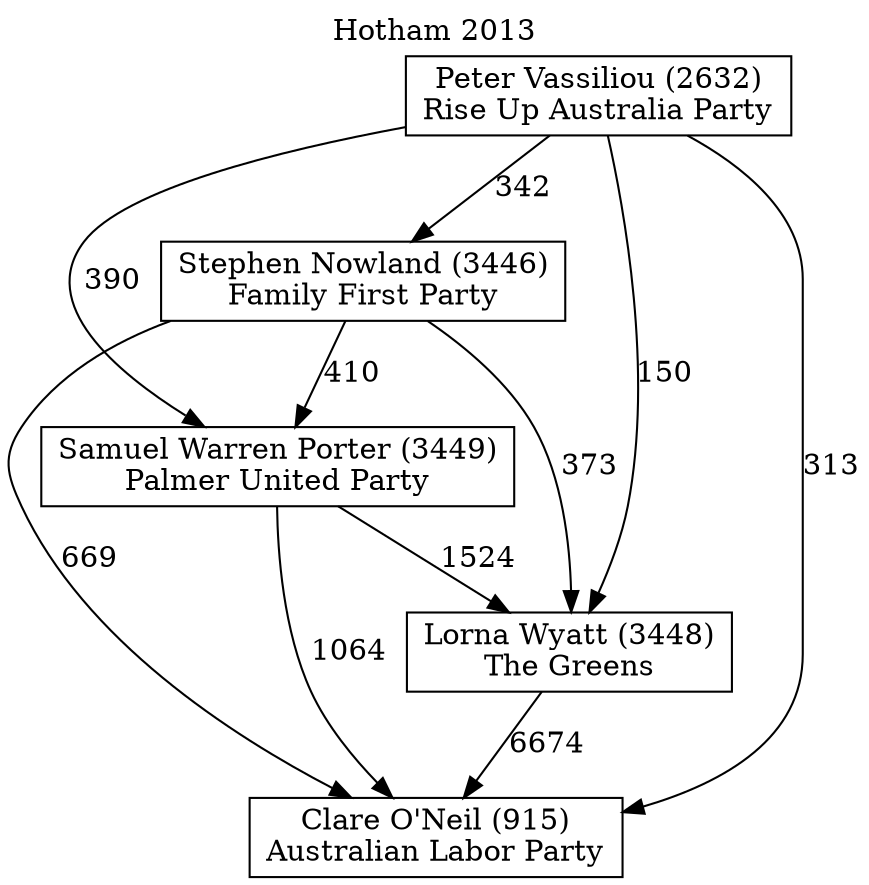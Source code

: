 // House preference flow
digraph "Clare O'Neil (915)_Hotham_2013" {
	graph [label="Hotham 2013" labelloc=t mclimit=10]
	node [shape=box]
	"Clare O'Neil (915)" [label="Clare O'Neil (915)
Australian Labor Party"]
	"Lorna Wyatt (3448)" [label="Lorna Wyatt (3448)
The Greens"]
	"Samuel Warren Porter (3449)" [label="Samuel Warren Porter (3449)
Palmer United Party"]
	"Stephen Nowland (3446)" [label="Stephen Nowland (3446)
Family First Party"]
	"Peter Vassiliou (2632)" [label="Peter Vassiliou (2632)
Rise Up Australia Party"]
	"Lorna Wyatt (3448)" -> "Clare O'Neil (915)" [label=6674]
	"Samuel Warren Porter (3449)" -> "Lorna Wyatt (3448)" [label=1524]
	"Stephen Nowland (3446)" -> "Samuel Warren Porter (3449)" [label=410]
	"Peter Vassiliou (2632)" -> "Stephen Nowland (3446)" [label=342]
	"Samuel Warren Porter (3449)" -> "Clare O'Neil (915)" [label=1064]
	"Stephen Nowland (3446)" -> "Clare O'Neil (915)" [label=669]
	"Peter Vassiliou (2632)" -> "Clare O'Neil (915)" [label=313]
	"Peter Vassiliou (2632)" -> "Samuel Warren Porter (3449)" [label=390]
	"Stephen Nowland (3446)" -> "Lorna Wyatt (3448)" [label=373]
	"Peter Vassiliou (2632)" -> "Lorna Wyatt (3448)" [label=150]
}
